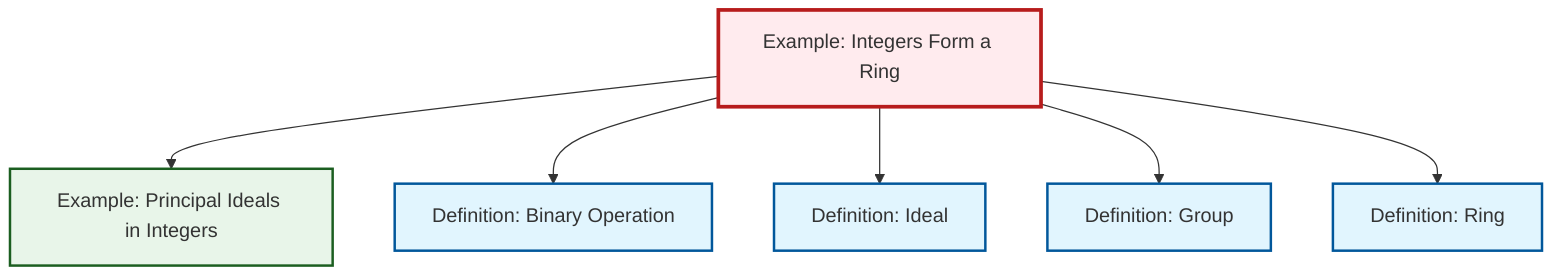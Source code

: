 graph TD
    classDef definition fill:#e1f5fe,stroke:#01579b,stroke-width:2px
    classDef theorem fill:#f3e5f5,stroke:#4a148c,stroke-width:2px
    classDef axiom fill:#fff3e0,stroke:#e65100,stroke-width:2px
    classDef example fill:#e8f5e9,stroke:#1b5e20,stroke-width:2px
    classDef current fill:#ffebee,stroke:#b71c1c,stroke-width:3px
    def-group["Definition: Group"]:::definition
    def-ring["Definition: Ring"]:::definition
    def-binary-operation["Definition: Binary Operation"]:::definition
    def-ideal["Definition: Ideal"]:::definition
    ex-integers-ring["Example: Integers Form a Ring"]:::example
    ex-principal-ideal["Example: Principal Ideals in Integers"]:::example
    ex-integers-ring --> ex-principal-ideal
    ex-integers-ring --> def-binary-operation
    ex-integers-ring --> def-ideal
    ex-integers-ring --> def-group
    ex-integers-ring --> def-ring
    class ex-integers-ring current